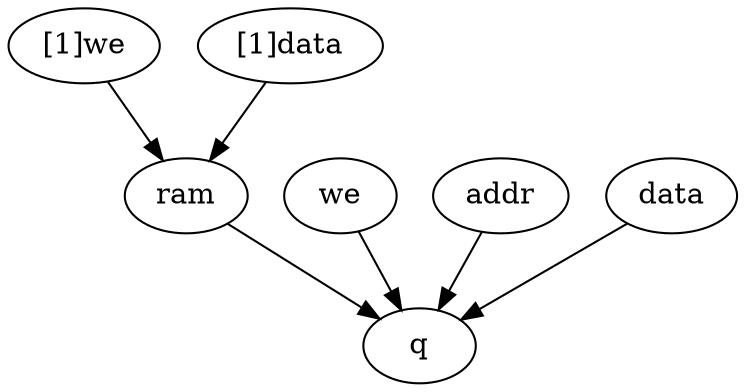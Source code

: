 strict digraph "" {
	"[1]we"	[complexity=6,
		importance=0.7241377096,
		rank=0.120689618267];
	ram	[complexity=5,
		importance=0.5862065644,
		rank=0.11724131288];
	"[1]we" -> ram;
	we	[complexity=5,
		importance=0.5172413034,
		rank=0.10344826068];
	q	[complexity=0,
		importance=0.3793101582,
		rank=0.0];
	we -> q;
	addr	[complexity=5,
		importance=0.5172413034,
		rank=0.10344826068];
	addr -> q;
	ram -> q;
	"[1]data"	[complexity=8,
		importance=0.7241377096,
		rank=0.0905172137];
	"[1]data" -> ram;
	data	[complexity=5,
		importance=0.5172413034,
		rank=0.10344826068];
	data -> q;
}
